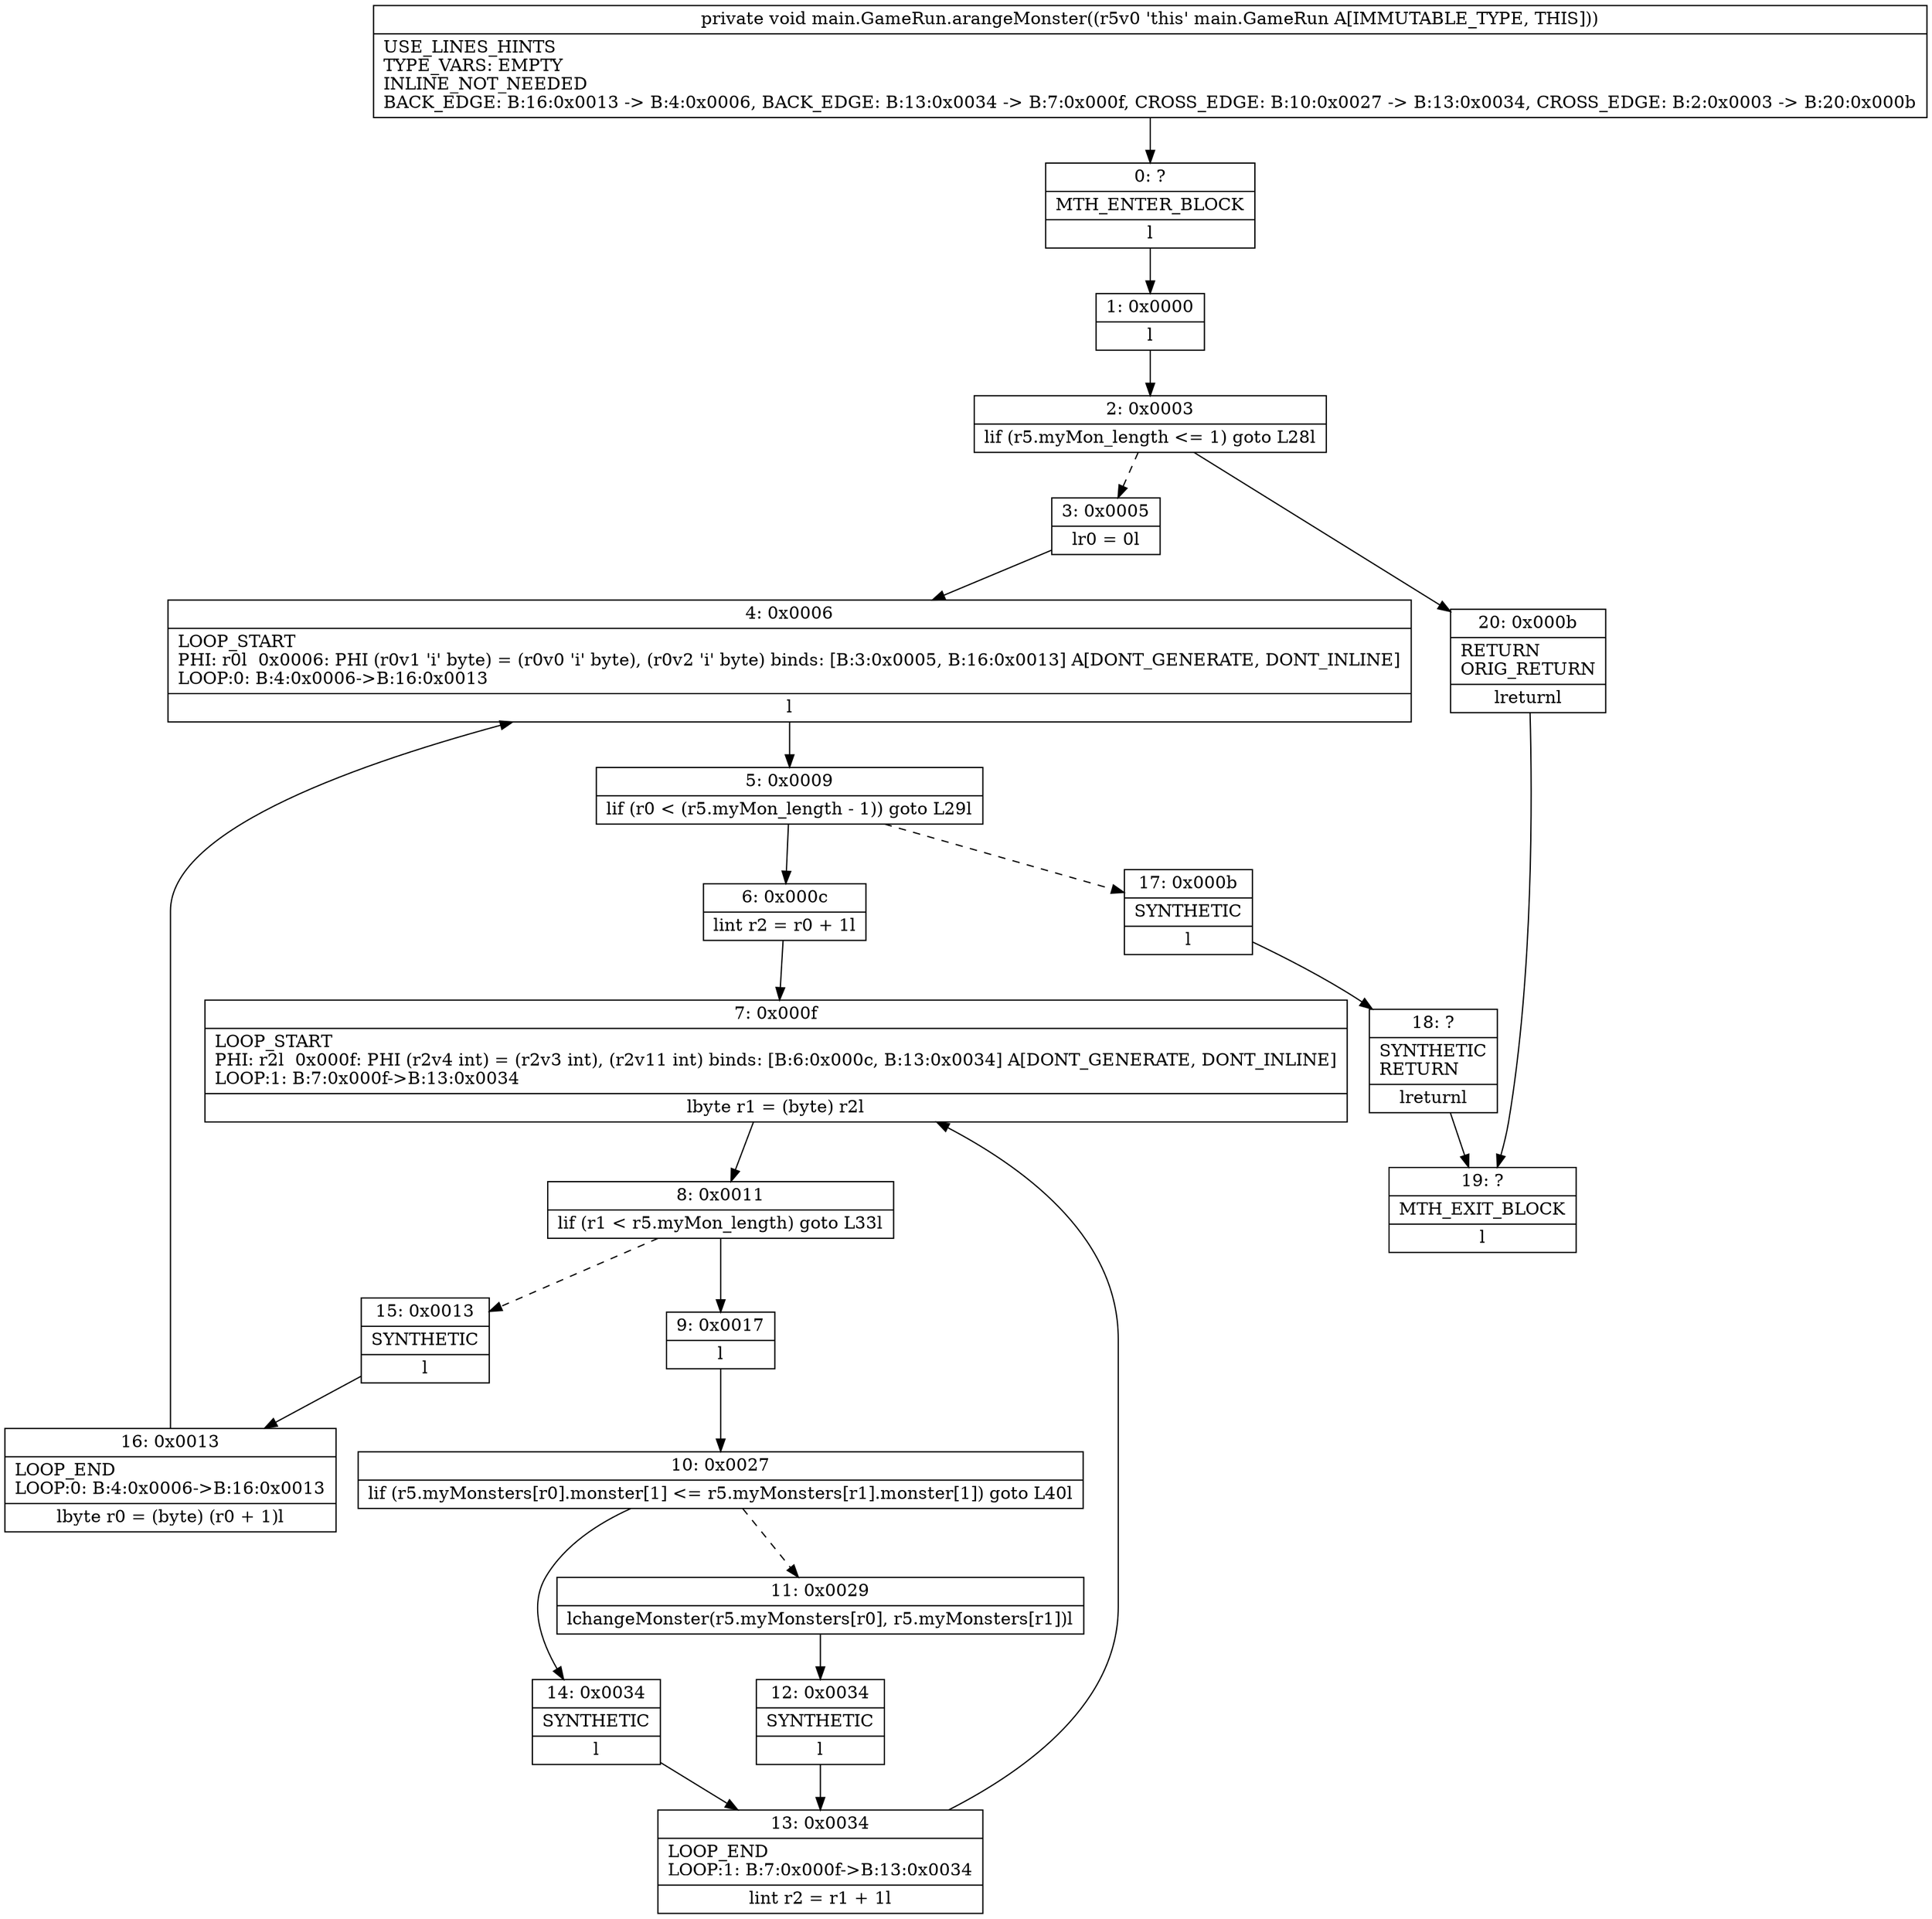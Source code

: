 digraph "CFG formain.GameRun.arangeMonster()V" {
Node_0 [shape=record,label="{0\:\ ?|MTH_ENTER_BLOCK\l|l}"];
Node_1 [shape=record,label="{1\:\ 0x0000|l}"];
Node_2 [shape=record,label="{2\:\ 0x0003|lif (r5.myMon_length \<= 1) goto L28l}"];
Node_3 [shape=record,label="{3\:\ 0x0005|lr0 = 0l}"];
Node_4 [shape=record,label="{4\:\ 0x0006|LOOP_START\lPHI: r0l  0x0006: PHI (r0v1 'i' byte) = (r0v0 'i' byte), (r0v2 'i' byte) binds: [B:3:0x0005, B:16:0x0013] A[DONT_GENERATE, DONT_INLINE]\lLOOP:0: B:4:0x0006\-\>B:16:0x0013\l|l}"];
Node_5 [shape=record,label="{5\:\ 0x0009|lif (r0 \< (r5.myMon_length \- 1)) goto L29l}"];
Node_6 [shape=record,label="{6\:\ 0x000c|lint r2 = r0 + 1l}"];
Node_7 [shape=record,label="{7\:\ 0x000f|LOOP_START\lPHI: r2l  0x000f: PHI (r2v4 int) = (r2v3 int), (r2v11 int) binds: [B:6:0x000c, B:13:0x0034] A[DONT_GENERATE, DONT_INLINE]\lLOOP:1: B:7:0x000f\-\>B:13:0x0034\l|lbyte r1 = (byte) r2l}"];
Node_8 [shape=record,label="{8\:\ 0x0011|lif (r1 \< r5.myMon_length) goto L33l}"];
Node_9 [shape=record,label="{9\:\ 0x0017|l}"];
Node_10 [shape=record,label="{10\:\ 0x0027|lif (r5.myMonsters[r0].monster[1] \<= r5.myMonsters[r1].monster[1]) goto L40l}"];
Node_11 [shape=record,label="{11\:\ 0x0029|lchangeMonster(r5.myMonsters[r0], r5.myMonsters[r1])l}"];
Node_12 [shape=record,label="{12\:\ 0x0034|SYNTHETIC\l|l}"];
Node_13 [shape=record,label="{13\:\ 0x0034|LOOP_END\lLOOP:1: B:7:0x000f\-\>B:13:0x0034\l|lint r2 = r1 + 1l}"];
Node_14 [shape=record,label="{14\:\ 0x0034|SYNTHETIC\l|l}"];
Node_15 [shape=record,label="{15\:\ 0x0013|SYNTHETIC\l|l}"];
Node_16 [shape=record,label="{16\:\ 0x0013|LOOP_END\lLOOP:0: B:4:0x0006\-\>B:16:0x0013\l|lbyte r0 = (byte) (r0 + 1)l}"];
Node_17 [shape=record,label="{17\:\ 0x000b|SYNTHETIC\l|l}"];
Node_18 [shape=record,label="{18\:\ ?|SYNTHETIC\lRETURN\l|lreturnl}"];
Node_19 [shape=record,label="{19\:\ ?|MTH_EXIT_BLOCK\l|l}"];
Node_20 [shape=record,label="{20\:\ 0x000b|RETURN\lORIG_RETURN\l|lreturnl}"];
MethodNode[shape=record,label="{private void main.GameRun.arangeMonster((r5v0 'this' main.GameRun A[IMMUTABLE_TYPE, THIS]))  | USE_LINES_HINTS\lTYPE_VARS: EMPTY\lINLINE_NOT_NEEDED\lBACK_EDGE: B:16:0x0013 \-\> B:4:0x0006, BACK_EDGE: B:13:0x0034 \-\> B:7:0x000f, CROSS_EDGE: B:10:0x0027 \-\> B:13:0x0034, CROSS_EDGE: B:2:0x0003 \-\> B:20:0x000b\l}"];
MethodNode -> Node_0;
Node_0 -> Node_1;
Node_1 -> Node_2;
Node_2 -> Node_3[style=dashed];
Node_2 -> Node_20;
Node_3 -> Node_4;
Node_4 -> Node_5;
Node_5 -> Node_6;
Node_5 -> Node_17[style=dashed];
Node_6 -> Node_7;
Node_7 -> Node_8;
Node_8 -> Node_9;
Node_8 -> Node_15[style=dashed];
Node_9 -> Node_10;
Node_10 -> Node_11[style=dashed];
Node_10 -> Node_14;
Node_11 -> Node_12;
Node_12 -> Node_13;
Node_13 -> Node_7;
Node_14 -> Node_13;
Node_15 -> Node_16;
Node_16 -> Node_4;
Node_17 -> Node_18;
Node_18 -> Node_19;
Node_20 -> Node_19;
}

